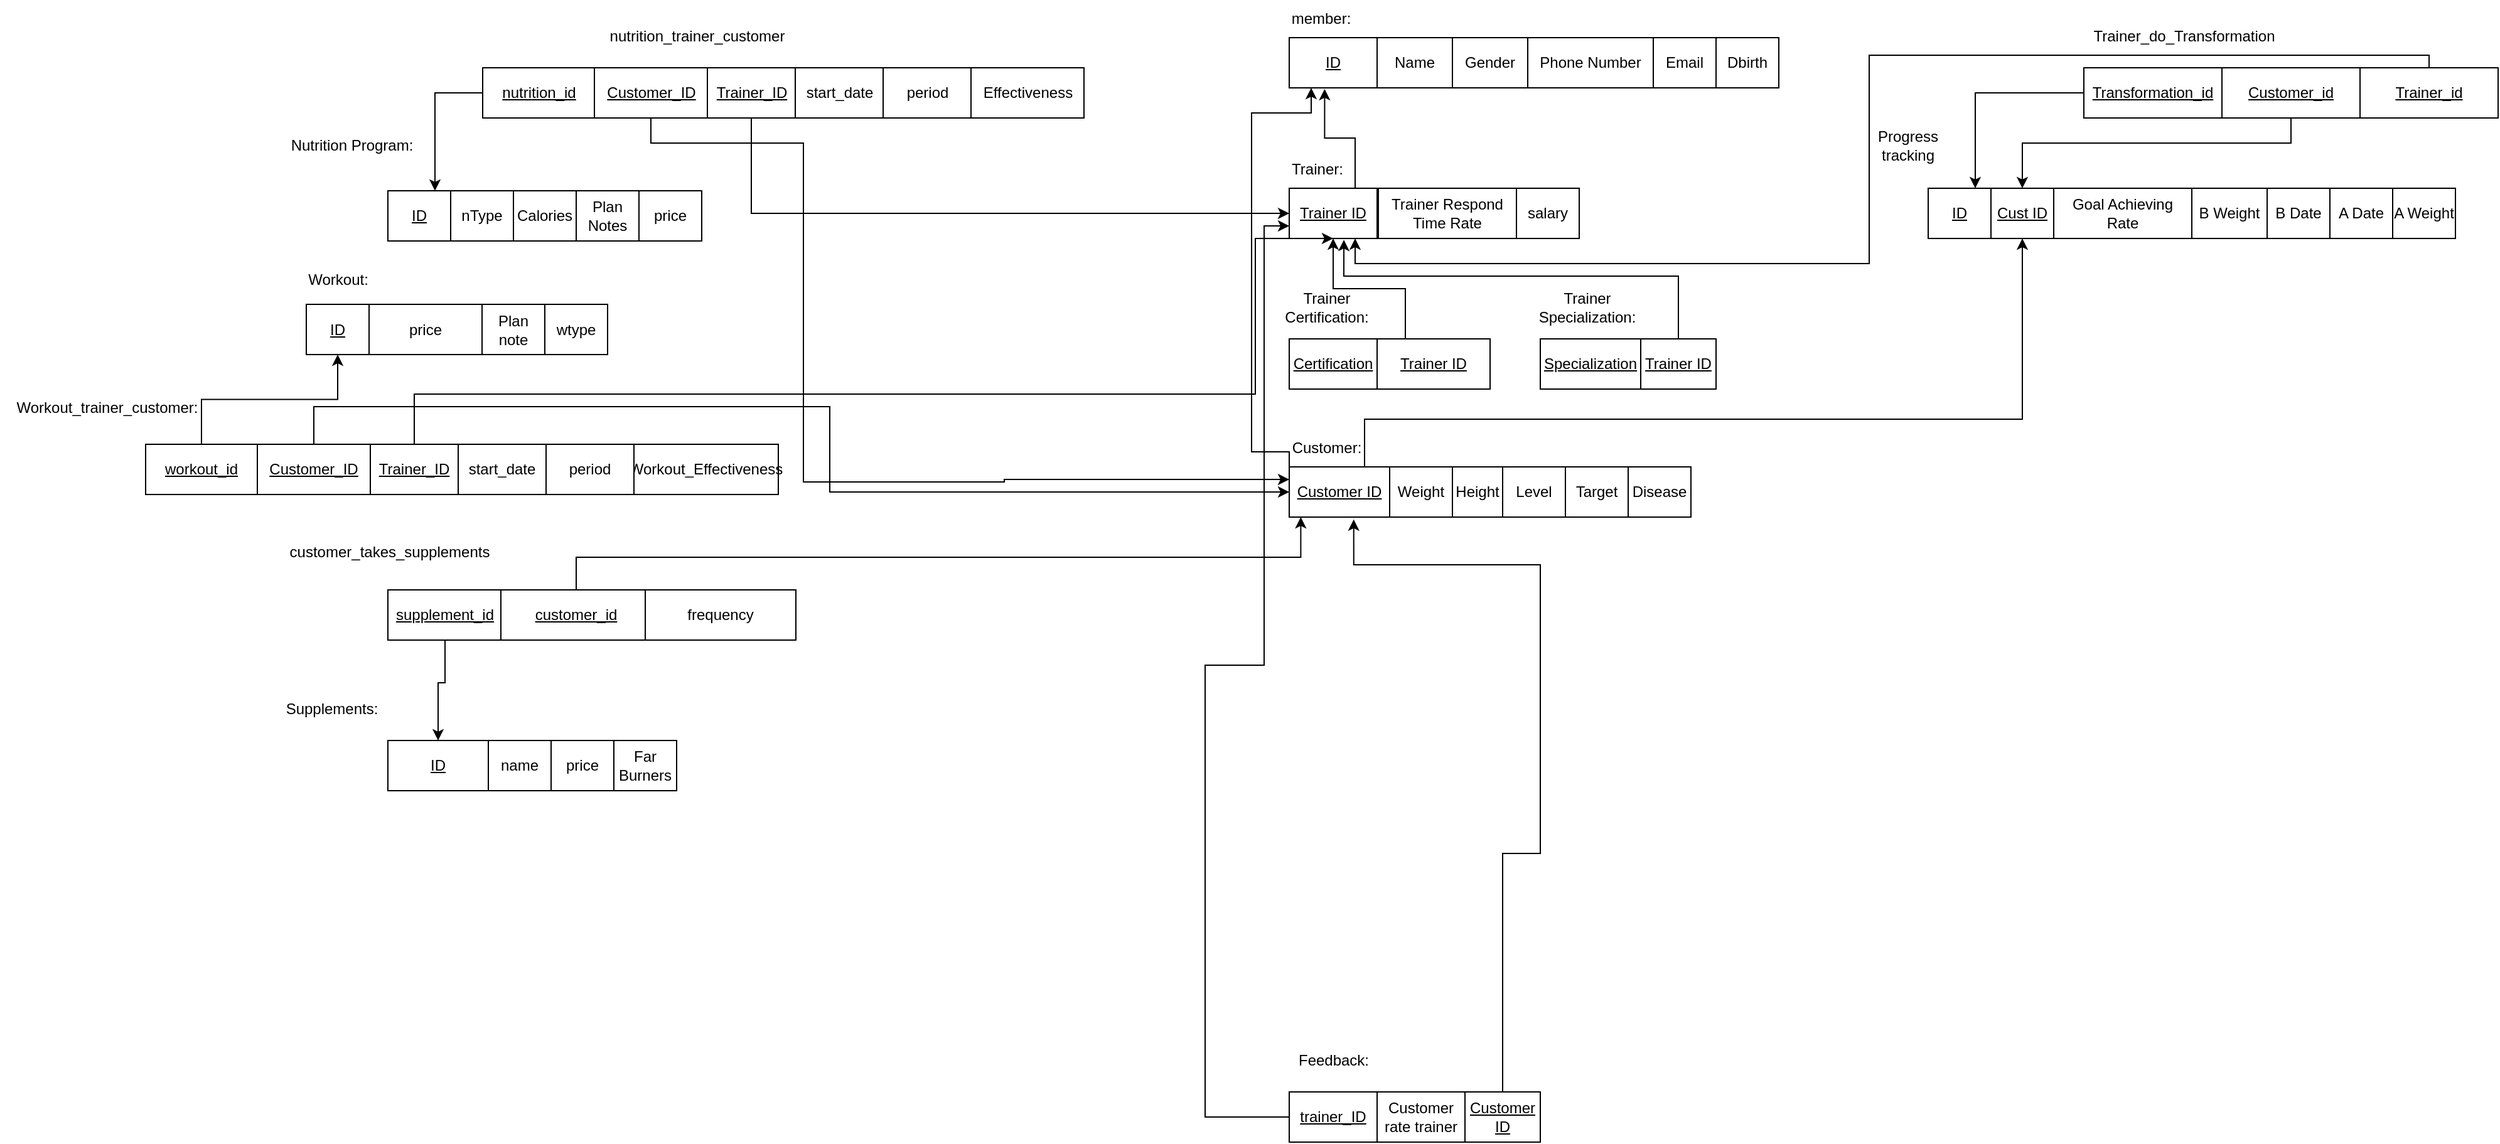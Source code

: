 <mxfile version="22.1.11" type="device">
  <diagram name="Page-1" id="2YBvvXClWsGukQMizWep">
    <mxGraphModel dx="2433" dy="521" grid="1" gridSize="10" guides="1" tooltips="1" connect="1" arrows="1" fold="1" page="1" pageScale="1" pageWidth="850" pageHeight="1100" math="0" shadow="0">
      <root>
        <mxCell id="0" />
        <mxCell id="1" parent="0" />
        <mxCell id="vSRh9-Tb_zqnj6JukAAc-1" value="&lt;u&gt;ID&lt;/u&gt;" style="rounded=0;whiteSpace=wrap;html=1;" parent="1" vertex="1">
          <mxGeometry x="7" y="36" width="70" height="40" as="geometry" />
        </mxCell>
        <mxCell id="vSRh9-Tb_zqnj6JukAAc-7" value="member:" style="text;html=1;align=center;verticalAlign=middle;resizable=0;points=[];autosize=1;strokeColor=none;fillColor=none;" parent="1" vertex="1">
          <mxGeometry x="-3" y="6" width="70" height="30" as="geometry" />
        </mxCell>
        <mxCell id="vSRh9-Tb_zqnj6JukAAc-8" value="Name" style="rounded=0;whiteSpace=wrap;html=1;" parent="1" vertex="1">
          <mxGeometry x="77" y="36" width="60" height="40" as="geometry" />
        </mxCell>
        <mxCell id="vSRh9-Tb_zqnj6JukAAc-9" value="Gender" style="rounded=0;whiteSpace=wrap;html=1;" parent="1" vertex="1">
          <mxGeometry x="137" y="36" width="60" height="40" as="geometry" />
        </mxCell>
        <mxCell id="vSRh9-Tb_zqnj6JukAAc-10" value="Phone Number" style="rounded=0;whiteSpace=wrap;html=1;" parent="1" vertex="1">
          <mxGeometry x="197" y="36" width="100" height="40" as="geometry" />
        </mxCell>
        <mxCell id="vSRh9-Tb_zqnj6JukAAc-11" value="Email" style="rounded=0;whiteSpace=wrap;html=1;" parent="1" vertex="1">
          <mxGeometry x="297" y="36" width="50" height="40" as="geometry" />
        </mxCell>
        <mxCell id="vSRh9-Tb_zqnj6JukAAc-12" value="Customer:" style="text;html=1;strokeColor=none;fillColor=none;align=center;verticalAlign=middle;whiteSpace=wrap;rounded=0;" parent="1" vertex="1">
          <mxGeometry x="7" y="348" width="60" height="30" as="geometry" />
        </mxCell>
        <mxCell id="vSRh9-Tb_zqnj6JukAAc-29" style="edgeStyle=orthogonalEdgeStyle;rounded=0;orthogonalLoop=1;jettySize=auto;html=1;exitX=0;exitY=0.25;exitDx=0;exitDy=0;entryX=0.25;entryY=1;entryDx=0;entryDy=0;" parent="1" source="vSRh9-Tb_zqnj6JukAAc-13" target="vSRh9-Tb_zqnj6JukAAc-1" edge="1">
          <mxGeometry relative="1" as="geometry">
            <Array as="points">
              <mxPoint x="7" y="366" />
              <mxPoint x="-23" y="366" />
              <mxPoint x="-23" y="96" />
              <mxPoint x="25" y="96" />
            </Array>
          </mxGeometry>
        </mxCell>
        <mxCell id="e0XxsXH3Iiw3S5kKki8L-12" style="edgeStyle=orthogonalEdgeStyle;rounded=0;orthogonalLoop=1;jettySize=auto;html=1;exitX=0.75;exitY=0;exitDx=0;exitDy=0;entryX=0.5;entryY=1;entryDx=0;entryDy=0;" parent="1" source="vSRh9-Tb_zqnj6JukAAc-13" target="28l4l87aZi_P1t-qfPdV-16" edge="1">
          <mxGeometry relative="1" as="geometry">
            <Array as="points">
              <mxPoint x="67" y="340" />
              <mxPoint x="591" y="340" />
            </Array>
          </mxGeometry>
        </mxCell>
        <mxCell id="vSRh9-Tb_zqnj6JukAAc-13" value="&lt;u&gt;Customer ID&lt;/u&gt;" style="rounded=0;whiteSpace=wrap;html=1;" parent="1" vertex="1">
          <mxGeometry x="7" y="378" width="80" height="40" as="geometry" />
        </mxCell>
        <mxCell id="vSRh9-Tb_zqnj6JukAAc-24" value="Weight" style="rounded=0;whiteSpace=wrap;html=1;" parent="1" vertex="1">
          <mxGeometry x="87" y="378" width="50" height="40" as="geometry" />
        </mxCell>
        <mxCell id="vSRh9-Tb_zqnj6JukAAc-25" value="Height" style="rounded=0;whiteSpace=wrap;html=1;" parent="1" vertex="1">
          <mxGeometry x="137" y="378" width="40" height="40" as="geometry" />
        </mxCell>
        <mxCell id="vSRh9-Tb_zqnj6JukAAc-27" value="Target" style="rounded=0;whiteSpace=wrap;html=1;" parent="1" vertex="1">
          <mxGeometry x="227" y="378" width="50" height="40" as="geometry" />
        </mxCell>
        <mxCell id="vSRh9-Tb_zqnj6JukAAc-30" value="Trainer:" style="text;html=1;strokeColor=none;fillColor=none;align=center;verticalAlign=middle;whiteSpace=wrap;rounded=0;" parent="1" vertex="1">
          <mxGeometry x="7" y="126" width="45" height="30" as="geometry" />
        </mxCell>
        <mxCell id="vSRh9-Tb_zqnj6JukAAc-31" value="&lt;u&gt;Trainer ID&lt;/u&gt;" style="rounded=0;whiteSpace=wrap;html=1;" parent="1" vertex="1">
          <mxGeometry x="7" y="156" width="70" height="40" as="geometry" />
        </mxCell>
        <mxCell id="vSRh9-Tb_zqnj6JukAAc-33" style="edgeStyle=orthogonalEdgeStyle;rounded=0;orthogonalLoop=1;jettySize=auto;html=1;exitX=0.75;exitY=0;exitDx=0;exitDy=0;entryX=0.403;entryY=1.022;entryDx=0;entryDy=0;entryPerimeter=0;" parent="1" source="vSRh9-Tb_zqnj6JukAAc-31" target="vSRh9-Tb_zqnj6JukAAc-1" edge="1">
          <mxGeometry relative="1" as="geometry" />
        </mxCell>
        <mxCell id="28l4l87aZi_P1t-qfPdV-2" value="Trainer Respond Time Rate" style="rounded=0;whiteSpace=wrap;html=1;" parent="1" vertex="1">
          <mxGeometry x="78" y="156" width="110" height="40" as="geometry" />
        </mxCell>
        <mxCell id="28l4l87aZi_P1t-qfPdV-3" value="&lt;u&gt;Certification&lt;/u&gt;" style="rounded=0;whiteSpace=wrap;html=1;" parent="1" vertex="1">
          <mxGeometry x="7" y="276" width="70" height="40" as="geometry" />
        </mxCell>
        <mxCell id="28l4l87aZi_P1t-qfPdV-4" value="Trainer Certification:" style="text;html=1;strokeColor=none;fillColor=none;align=center;verticalAlign=middle;whiteSpace=wrap;rounded=0;" parent="1" vertex="1">
          <mxGeometry x="7" y="236" width="60" height="30" as="geometry" />
        </mxCell>
        <mxCell id="28l4l87aZi_P1t-qfPdV-6" style="edgeStyle=orthogonalEdgeStyle;rounded=0;orthogonalLoop=1;jettySize=auto;html=1;exitX=0.25;exitY=0;exitDx=0;exitDy=0;entryX=0.5;entryY=1;entryDx=0;entryDy=0;" parent="1" source="28l4l87aZi_P1t-qfPdV-5" target="vSRh9-Tb_zqnj6JukAAc-31" edge="1">
          <mxGeometry relative="1" as="geometry" />
        </mxCell>
        <mxCell id="28l4l87aZi_P1t-qfPdV-5" value="&lt;u&gt;Trainer ID&lt;/u&gt;" style="rounded=0;whiteSpace=wrap;html=1;" parent="1" vertex="1">
          <mxGeometry x="77" y="276" width="90" height="40" as="geometry" />
        </mxCell>
        <mxCell id="28l4l87aZi_P1t-qfPdV-7" value="&lt;u&gt;Specialization&lt;/u&gt;" style="rounded=0;whiteSpace=wrap;html=1;" parent="1" vertex="1">
          <mxGeometry x="207" y="276" width="80" height="40" as="geometry" />
        </mxCell>
        <mxCell id="28l4l87aZi_P1t-qfPdV-8" value="Trainer Specialization:" style="text;html=1;strokeColor=none;fillColor=none;align=center;verticalAlign=middle;whiteSpace=wrap;rounded=0;" parent="1" vertex="1">
          <mxGeometry x="207" y="236" width="75" height="30" as="geometry" />
        </mxCell>
        <mxCell id="28l4l87aZi_P1t-qfPdV-9" value="&lt;u&gt;Trainer ID&lt;/u&gt;" style="rounded=0;whiteSpace=wrap;html=1;" parent="1" vertex="1">
          <mxGeometry x="287" y="276" width="60" height="40" as="geometry" />
        </mxCell>
        <mxCell id="28l4l87aZi_P1t-qfPdV-10" style="edgeStyle=orthogonalEdgeStyle;rounded=0;orthogonalLoop=1;jettySize=auto;html=1;exitX=0.5;exitY=0;exitDx=0;exitDy=0;entryX=0.622;entryY=1.027;entryDx=0;entryDy=0;entryPerimeter=0;" parent="1" source="28l4l87aZi_P1t-qfPdV-9" target="vSRh9-Tb_zqnj6JukAAc-31" edge="1">
          <mxGeometry relative="1" as="geometry">
            <Array as="points">
              <mxPoint x="317" y="226" />
              <mxPoint x="50" y="226" />
            </Array>
          </mxGeometry>
        </mxCell>
        <mxCell id="28l4l87aZi_P1t-qfPdV-11" value="Level" style="rounded=0;whiteSpace=wrap;html=1;" parent="1" vertex="1">
          <mxGeometry x="177" y="378" width="50" height="40" as="geometry" />
        </mxCell>
        <mxCell id="28l4l87aZi_P1t-qfPdV-13" value="Progress tracking" style="text;html=1;strokeColor=none;fillColor=none;align=center;verticalAlign=middle;whiteSpace=wrap;rounded=0;" parent="1" vertex="1">
          <mxGeometry x="470" y="107" width="60" height="30" as="geometry" />
        </mxCell>
        <mxCell id="28l4l87aZi_P1t-qfPdV-14" value="&lt;u&gt;ID&lt;/u&gt;" style="rounded=0;whiteSpace=wrap;html=1;" parent="1" vertex="1">
          <mxGeometry x="516" y="156" width="50" height="40" as="geometry" />
        </mxCell>
        <mxCell id="28l4l87aZi_P1t-qfPdV-16" value="&lt;u&gt;Cust ID&lt;/u&gt;" style="rounded=0;whiteSpace=wrap;html=1;" parent="1" vertex="1">
          <mxGeometry x="566" y="156" width="50" height="40" as="geometry" />
        </mxCell>
        <mxCell id="28l4l87aZi_P1t-qfPdV-20" value="B Date" style="rounded=0;whiteSpace=wrap;html=1;" parent="1" vertex="1">
          <mxGeometry x="786" y="156" width="50" height="40" as="geometry" />
        </mxCell>
        <mxCell id="28l4l87aZi_P1t-qfPdV-22" value="B Weight" style="rounded=0;whiteSpace=wrap;html=1;" parent="1" vertex="1">
          <mxGeometry x="726" y="156" width="60" height="40" as="geometry" />
        </mxCell>
        <mxCell id="28l4l87aZi_P1t-qfPdV-24" value="Goal Achieving Rate" style="rounded=0;whiteSpace=wrap;html=1;" parent="1" vertex="1">
          <mxGeometry x="616" y="156" width="110" height="40" as="geometry" />
        </mxCell>
        <mxCell id="28l4l87aZi_P1t-qfPdV-28" value="A Weight" style="rounded=0;whiteSpace=wrap;html=1;" parent="1" vertex="1">
          <mxGeometry x="886" y="156" width="50" height="40" as="geometry" />
        </mxCell>
        <mxCell id="28l4l87aZi_P1t-qfPdV-29" value="A Date" style="rounded=0;whiteSpace=wrap;html=1;" parent="1" vertex="1">
          <mxGeometry x="836" y="156" width="50" height="40" as="geometry" />
        </mxCell>
        <mxCell id="28l4l87aZi_P1t-qfPdV-34" value="salary" style="rounded=0;whiteSpace=wrap;html=1;" parent="1" vertex="1">
          <mxGeometry x="188" y="156" width="50" height="40" as="geometry" />
        </mxCell>
        <mxCell id="28l4l87aZi_P1t-qfPdV-52" value="Feedback:" style="text;html=1;align=center;verticalAlign=middle;resizable=0;points=[];autosize=1;strokeColor=none;fillColor=none;" parent="1" vertex="1">
          <mxGeometry x="2" y="836" width="80" height="30" as="geometry" />
        </mxCell>
        <mxCell id="k5Xd2jel9zV4bqxeKcXj-157" style="edgeStyle=orthogonalEdgeStyle;rounded=0;orthogonalLoop=1;jettySize=auto;html=1;entryX=0;entryY=0.75;entryDx=0;entryDy=0;" edge="1" parent="1" source="28l4l87aZi_P1t-qfPdV-54" target="vSRh9-Tb_zqnj6JukAAc-31">
          <mxGeometry relative="1" as="geometry">
            <Array as="points">
              <mxPoint x="-60" y="896" />
              <mxPoint x="-60" y="536" />
              <mxPoint x="-13" y="536" />
              <mxPoint x="-13" y="186" />
            </Array>
          </mxGeometry>
        </mxCell>
        <mxCell id="28l4l87aZi_P1t-qfPdV-54" value="&lt;u&gt;trainer_ID&lt;/u&gt;" style="rounded=0;whiteSpace=wrap;html=1;" parent="1" vertex="1">
          <mxGeometry x="7" y="876" width="70" height="40" as="geometry" />
        </mxCell>
        <mxCell id="28l4l87aZi_P1t-qfPdV-55" value="Customer rate trainer" style="rounded=0;whiteSpace=wrap;html=1;" parent="1" vertex="1">
          <mxGeometry x="77" y="876" width="70" height="40" as="geometry" />
        </mxCell>
        <mxCell id="28l4l87aZi_P1t-qfPdV-56" value="&lt;u&gt;Customer ID&lt;/u&gt;" style="rounded=0;whiteSpace=wrap;html=1;" parent="1" vertex="1">
          <mxGeometry x="147" y="876" width="60" height="40" as="geometry" />
        </mxCell>
        <mxCell id="28l4l87aZi_P1t-qfPdV-57" style="edgeStyle=orthogonalEdgeStyle;rounded=0;orthogonalLoop=1;jettySize=auto;html=1;exitX=0.5;exitY=0;exitDx=0;exitDy=0;entryX=0.642;entryY=1.047;entryDx=0;entryDy=0;entryPerimeter=0;" parent="1" source="28l4l87aZi_P1t-qfPdV-56" target="vSRh9-Tb_zqnj6JukAAc-13" edge="1">
          <mxGeometry relative="1" as="geometry">
            <Array as="points">
              <mxPoint x="177" y="686" />
              <mxPoint x="207" y="686" />
              <mxPoint x="207" y="456" />
              <mxPoint x="58" y="456" />
            </Array>
          </mxGeometry>
        </mxCell>
        <mxCell id="28l4l87aZi_P1t-qfPdV-73" value="Nutrition Program:" style="text;html=1;align=center;verticalAlign=middle;resizable=0;points=[];autosize=1;strokeColor=none;fillColor=none;" parent="1" vertex="1">
          <mxGeometry x="-800" y="107" width="120" height="30" as="geometry" />
        </mxCell>
        <mxCell id="28l4l87aZi_P1t-qfPdV-74" value="&lt;u&gt;ID&lt;/u&gt;" style="rounded=0;whiteSpace=wrap;html=1;" parent="1" vertex="1">
          <mxGeometry x="-711" y="158" width="50" height="40" as="geometry" />
        </mxCell>
        <mxCell id="28l4l87aZi_P1t-qfPdV-77" value="nType" style="rounded=0;whiteSpace=wrap;html=1;" parent="1" vertex="1">
          <mxGeometry x="-661" y="158" width="50" height="40" as="geometry" />
        </mxCell>
        <mxCell id="28l4l87aZi_P1t-qfPdV-79" value="Calories" style="rounded=0;whiteSpace=wrap;html=1;" parent="1" vertex="1">
          <mxGeometry x="-611" y="158" width="50" height="40" as="geometry" />
        </mxCell>
        <mxCell id="28l4l87aZi_P1t-qfPdV-80" value="Plan Notes" style="rounded=0;whiteSpace=wrap;html=1;" parent="1" vertex="1">
          <mxGeometry x="-561" y="158" width="50" height="40" as="geometry" />
        </mxCell>
        <mxCell id="28l4l87aZi_P1t-qfPdV-85" value="Workout:" style="text;html=1;align=center;verticalAlign=middle;resizable=0;points=[];autosize=1;strokeColor=none;fillColor=none;" parent="1" vertex="1">
          <mxGeometry x="-786" y="213.5" width="70" height="30" as="geometry" />
        </mxCell>
        <mxCell id="28l4l87aZi_P1t-qfPdV-86" value="&lt;u&gt;ID&lt;/u&gt;" style="rounded=0;whiteSpace=wrap;html=1;" parent="1" vertex="1">
          <mxGeometry x="-776" y="248.5" width="50" height="40" as="geometry" />
        </mxCell>
        <mxCell id="28l4l87aZi_P1t-qfPdV-87" value="price" style="rounded=0;whiteSpace=wrap;html=1;" parent="1" vertex="1">
          <mxGeometry x="-726" y="248.5" width="90" height="40" as="geometry" />
        </mxCell>
        <mxCell id="28l4l87aZi_P1t-qfPdV-88" value="Plan note" style="rounded=0;whiteSpace=wrap;html=1;" parent="1" vertex="1">
          <mxGeometry x="-636" y="248.5" width="50" height="40" as="geometry" />
        </mxCell>
        <mxCell id="28l4l87aZi_P1t-qfPdV-90" value="wtype" style="rounded=0;whiteSpace=wrap;html=1;" parent="1" vertex="1">
          <mxGeometry x="-586" y="248.5" width="50" height="40" as="geometry" />
        </mxCell>
        <mxCell id="28l4l87aZi_P1t-qfPdV-94" value="customer_takes_supplements" style="text;html=1;align=center;verticalAlign=middle;resizable=0;points=[];autosize=1;strokeColor=none;fillColor=none;" parent="1" vertex="1">
          <mxGeometry x="-800" y="431" width="180" height="30" as="geometry" />
        </mxCell>
        <mxCell id="k5Xd2jel9zV4bqxeKcXj-127" style="edgeStyle=orthogonalEdgeStyle;rounded=0;orthogonalLoop=1;jettySize=auto;html=1;entryX=0.5;entryY=0;entryDx=0;entryDy=0;" edge="1" parent="1" source="28l4l87aZi_P1t-qfPdV-95" target="28l4l87aZi_P1t-qfPdV-99">
          <mxGeometry relative="1" as="geometry">
            <Array as="points">
              <mxPoint x="-665" y="550" />
              <mxPoint x="-671" y="550" />
            </Array>
          </mxGeometry>
        </mxCell>
        <mxCell id="28l4l87aZi_P1t-qfPdV-95" value="&lt;u&gt;supplement_id&lt;/u&gt;" style="rounded=0;whiteSpace=wrap;html=1;" parent="1" vertex="1">
          <mxGeometry x="-711" y="476" width="91" height="40" as="geometry" />
        </mxCell>
        <mxCell id="28l4l87aZi_P1t-qfPdV-96" value="&lt;u&gt;customer_id&lt;br&gt;&lt;/u&gt;" style="rounded=0;whiteSpace=wrap;html=1;" parent="1" vertex="1">
          <mxGeometry x="-621" y="476" width="120" height="40" as="geometry" />
        </mxCell>
        <mxCell id="28l4l87aZi_P1t-qfPdV-98" value="Supplements:" style="text;html=1;align=center;verticalAlign=middle;resizable=0;points=[];autosize=1;strokeColor=none;fillColor=none;" parent="1" vertex="1">
          <mxGeometry x="-806" y="556" width="100" height="30" as="geometry" />
        </mxCell>
        <mxCell id="28l4l87aZi_P1t-qfPdV-99" value="&lt;u&gt;ID&lt;/u&gt;" style="rounded=0;whiteSpace=wrap;html=1;" parent="1" vertex="1">
          <mxGeometry x="-711" y="596" width="80" height="40" as="geometry" />
        </mxCell>
        <mxCell id="28l4l87aZi_P1t-qfPdV-100" value="name" style="rounded=0;whiteSpace=wrap;html=1;" parent="1" vertex="1">
          <mxGeometry x="-631" y="596" width="50" height="40" as="geometry" />
        </mxCell>
        <mxCell id="28l4l87aZi_P1t-qfPdV-101" value="price" style="rounded=0;whiteSpace=wrap;html=1;" parent="1" vertex="1">
          <mxGeometry x="-581" y="596" width="50" height="40" as="geometry" />
        </mxCell>
        <mxCell id="28l4l87aZi_P1t-qfPdV-103" value="Far Burners" style="rounded=0;whiteSpace=wrap;html=1;" parent="1" vertex="1">
          <mxGeometry x="-531" y="596" width="50" height="40" as="geometry" />
        </mxCell>
        <mxCell id="k5Xd2jel9zV4bqxeKcXj-125" value="Dbirth" style="rounded=0;whiteSpace=wrap;html=1;" vertex="1" parent="1">
          <mxGeometry x="347" y="36" width="50" height="40" as="geometry" />
        </mxCell>
        <mxCell id="k5Xd2jel9zV4bqxeKcXj-126" value="Disease" style="rounded=0;whiteSpace=wrap;html=1;" vertex="1" parent="1">
          <mxGeometry x="277" y="378" width="50" height="40" as="geometry" />
        </mxCell>
        <mxCell id="k5Xd2jel9zV4bqxeKcXj-128" value="frequency" style="rounded=0;whiteSpace=wrap;html=1;" vertex="1" parent="1">
          <mxGeometry x="-506" y="476" width="120" height="40" as="geometry" />
        </mxCell>
        <mxCell id="k5Xd2jel9zV4bqxeKcXj-129" style="edgeStyle=orthogonalEdgeStyle;rounded=0;orthogonalLoop=1;jettySize=auto;html=1;entryX=0.115;entryY=1;entryDx=0;entryDy=0;entryPerimeter=0;" edge="1" parent="1" source="28l4l87aZi_P1t-qfPdV-96" target="vSRh9-Tb_zqnj6JukAAc-13">
          <mxGeometry relative="1" as="geometry">
            <Array as="points">
              <mxPoint x="-561" y="450" />
              <mxPoint x="16" y="450" />
            </Array>
          </mxGeometry>
        </mxCell>
        <mxCell id="k5Xd2jel9zV4bqxeKcXj-132" value="price" style="rounded=0;whiteSpace=wrap;html=1;" vertex="1" parent="1">
          <mxGeometry x="-511" y="158" width="50" height="40" as="geometry" />
        </mxCell>
        <mxCell id="k5Xd2jel9zV4bqxeKcXj-133" value="nutrition_trainer_customer" style="text;html=1;align=center;verticalAlign=middle;resizable=0;points=[];autosize=1;strokeColor=none;fillColor=none;" vertex="1" parent="1">
          <mxGeometry x="-545" y="20" width="160" height="30" as="geometry" />
        </mxCell>
        <mxCell id="k5Xd2jel9zV4bqxeKcXj-142" style="edgeStyle=orthogonalEdgeStyle;rounded=0;orthogonalLoop=1;jettySize=auto;html=1;entryX=0.75;entryY=0;entryDx=0;entryDy=0;" edge="1" parent="1" source="k5Xd2jel9zV4bqxeKcXj-134" target="28l4l87aZi_P1t-qfPdV-74">
          <mxGeometry relative="1" as="geometry" />
        </mxCell>
        <mxCell id="k5Xd2jel9zV4bqxeKcXj-134" value="&lt;u&gt;nutrition_id&lt;/u&gt;" style="rounded=0;whiteSpace=wrap;html=1;" vertex="1" parent="1">
          <mxGeometry x="-635.5" y="60" width="89" height="40" as="geometry" />
        </mxCell>
        <mxCell id="k5Xd2jel9zV4bqxeKcXj-135" value="Effectiveness" style="rounded=0;whiteSpace=wrap;html=1;" vertex="1" parent="1">
          <mxGeometry x="-246.5" y="60" width="90" height="40" as="geometry" />
        </mxCell>
        <mxCell id="k5Xd2jel9zV4bqxeKcXj-136" value="start_date" style="rounded=0;whiteSpace=wrap;html=1;" vertex="1" parent="1">
          <mxGeometry x="-386.5" y="60" width="70" height="40" as="geometry" />
        </mxCell>
        <mxCell id="k5Xd2jel9zV4bqxeKcXj-144" style="edgeStyle=orthogonalEdgeStyle;rounded=0;orthogonalLoop=1;jettySize=auto;html=1;entryX=0;entryY=0.25;entryDx=0;entryDy=0;" edge="1" parent="1" source="k5Xd2jel9zV4bqxeKcXj-137" target="vSRh9-Tb_zqnj6JukAAc-13">
          <mxGeometry relative="1" as="geometry">
            <Array as="points">
              <mxPoint x="-501" y="120" />
              <mxPoint x="-380" y="120" />
              <mxPoint x="-380" y="390" />
              <mxPoint x="-220" y="390" />
              <mxPoint x="-220" y="388" />
            </Array>
          </mxGeometry>
        </mxCell>
        <mxCell id="k5Xd2jel9zV4bqxeKcXj-137" value="&lt;u&gt;Customer_ID&lt;/u&gt;" style="rounded=0;whiteSpace=wrap;html=1;" vertex="1" parent="1">
          <mxGeometry x="-546.5" y="60" width="90" height="40" as="geometry" />
        </mxCell>
        <mxCell id="k5Xd2jel9zV4bqxeKcXj-143" style="edgeStyle=orthogonalEdgeStyle;rounded=0;orthogonalLoop=1;jettySize=auto;html=1;entryX=0;entryY=0.5;entryDx=0;entryDy=0;" edge="1" parent="1" source="k5Xd2jel9zV4bqxeKcXj-138" target="vSRh9-Tb_zqnj6JukAAc-31">
          <mxGeometry relative="1" as="geometry">
            <Array as="points">
              <mxPoint x="-421" y="176" />
            </Array>
          </mxGeometry>
        </mxCell>
        <mxCell id="k5Xd2jel9zV4bqxeKcXj-138" value="&lt;u&gt;Trainer_ID&lt;/u&gt;" style="rounded=0;whiteSpace=wrap;html=1;" vertex="1" parent="1">
          <mxGeometry x="-456.5" y="60" width="70" height="40" as="geometry" />
        </mxCell>
        <mxCell id="k5Xd2jel9zV4bqxeKcXj-140" value="period" style="rounded=0;whiteSpace=wrap;html=1;" vertex="1" parent="1">
          <mxGeometry x="-316.5" y="60" width="70" height="40" as="geometry" />
        </mxCell>
        <mxCell id="k5Xd2jel9zV4bqxeKcXj-153" style="edgeStyle=orthogonalEdgeStyle;rounded=0;orthogonalLoop=1;jettySize=auto;html=1;exitX=0.5;exitY=0;exitDx=0;exitDy=0;entryX=0.5;entryY=1;entryDx=0;entryDy=0;" edge="1" parent="1" source="k5Xd2jel9zV4bqxeKcXj-145" target="28l4l87aZi_P1t-qfPdV-86">
          <mxGeometry relative="1" as="geometry" />
        </mxCell>
        <mxCell id="k5Xd2jel9zV4bqxeKcXj-145" value="&lt;u&gt;workout_id&lt;/u&gt;" style="rounded=0;whiteSpace=wrap;html=1;" vertex="1" parent="1">
          <mxGeometry x="-904" y="360" width="89" height="40" as="geometry" />
        </mxCell>
        <mxCell id="k5Xd2jel9zV4bqxeKcXj-146" value="Workout_Effectiveness" style="rounded=0;whiteSpace=wrap;html=1;" vertex="1" parent="1">
          <mxGeometry x="-515" y="360" width="115" height="40" as="geometry" />
        </mxCell>
        <mxCell id="k5Xd2jel9zV4bqxeKcXj-147" value="start_date" style="rounded=0;whiteSpace=wrap;html=1;" vertex="1" parent="1">
          <mxGeometry x="-655" y="360" width="70" height="40" as="geometry" />
        </mxCell>
        <mxCell id="k5Xd2jel9zV4bqxeKcXj-154" style="edgeStyle=orthogonalEdgeStyle;rounded=0;orthogonalLoop=1;jettySize=auto;html=1;entryX=0;entryY=0.5;entryDx=0;entryDy=0;" edge="1" parent="1" source="k5Xd2jel9zV4bqxeKcXj-148" target="vSRh9-Tb_zqnj6JukAAc-13">
          <mxGeometry relative="1" as="geometry">
            <Array as="points">
              <mxPoint x="-770" y="330" />
              <mxPoint x="-359" y="330" />
              <mxPoint x="-359" y="398" />
            </Array>
          </mxGeometry>
        </mxCell>
        <mxCell id="k5Xd2jel9zV4bqxeKcXj-148" value="&lt;u&gt;Customer_ID&lt;/u&gt;" style="rounded=0;whiteSpace=wrap;html=1;" vertex="1" parent="1">
          <mxGeometry x="-815" y="360" width="90" height="40" as="geometry" />
        </mxCell>
        <mxCell id="k5Xd2jel9zV4bqxeKcXj-155" style="edgeStyle=orthogonalEdgeStyle;rounded=0;orthogonalLoop=1;jettySize=auto;html=1;entryX=0.5;entryY=1;entryDx=0;entryDy=0;" edge="1" parent="1" source="k5Xd2jel9zV4bqxeKcXj-149" target="vSRh9-Tb_zqnj6JukAAc-31">
          <mxGeometry relative="1" as="geometry">
            <Array as="points">
              <mxPoint x="-690" y="320" />
              <mxPoint x="-20" y="320" />
              <mxPoint x="-20" y="196" />
            </Array>
          </mxGeometry>
        </mxCell>
        <mxCell id="k5Xd2jel9zV4bqxeKcXj-149" value="&lt;u&gt;Trainer_ID&lt;/u&gt;" style="rounded=0;whiteSpace=wrap;html=1;" vertex="1" parent="1">
          <mxGeometry x="-725" y="360" width="70" height="40" as="geometry" />
        </mxCell>
        <mxCell id="k5Xd2jel9zV4bqxeKcXj-150" value="period" style="rounded=0;whiteSpace=wrap;html=1;" vertex="1" parent="1">
          <mxGeometry x="-585" y="360" width="70" height="40" as="geometry" />
        </mxCell>
        <mxCell id="k5Xd2jel9zV4bqxeKcXj-151" value="Workout_trainer_customer:" style="text;html=1;align=center;verticalAlign=middle;resizable=0;points=[];autosize=1;strokeColor=none;fillColor=none;" vertex="1" parent="1">
          <mxGeometry x="-1020" y="316" width="170" height="30" as="geometry" />
        </mxCell>
        <mxCell id="k5Xd2jel9zV4bqxeKcXj-162" style="edgeStyle=orthogonalEdgeStyle;rounded=0;orthogonalLoop=1;jettySize=auto;html=1;entryX=0.75;entryY=0;entryDx=0;entryDy=0;" edge="1" parent="1" source="k5Xd2jel9zV4bqxeKcXj-158" target="28l4l87aZi_P1t-qfPdV-14">
          <mxGeometry relative="1" as="geometry" />
        </mxCell>
        <mxCell id="k5Xd2jel9zV4bqxeKcXj-158" value="&lt;u&gt;Transformation_id&lt;/u&gt;" style="rounded=0;whiteSpace=wrap;html=1;" vertex="1" parent="1">
          <mxGeometry x="640" y="60" width="110" height="40" as="geometry" />
        </mxCell>
        <mxCell id="k5Xd2jel9zV4bqxeKcXj-163" style="edgeStyle=orthogonalEdgeStyle;rounded=0;orthogonalLoop=1;jettySize=auto;html=1;entryX=0.5;entryY=0;entryDx=0;entryDy=0;" edge="1" parent="1" source="k5Xd2jel9zV4bqxeKcXj-159" target="28l4l87aZi_P1t-qfPdV-16">
          <mxGeometry relative="1" as="geometry">
            <Array as="points">
              <mxPoint x="805" y="120" />
              <mxPoint x="591" y="120" />
            </Array>
          </mxGeometry>
        </mxCell>
        <mxCell id="k5Xd2jel9zV4bqxeKcXj-159" value="&lt;u&gt;Customer_id&lt;/u&gt;" style="rounded=0;whiteSpace=wrap;html=1;" vertex="1" parent="1">
          <mxGeometry x="750" y="60" width="110" height="40" as="geometry" />
        </mxCell>
        <mxCell id="k5Xd2jel9zV4bqxeKcXj-164" style="edgeStyle=orthogonalEdgeStyle;rounded=0;orthogonalLoop=1;jettySize=auto;html=1;entryX=0.75;entryY=1;entryDx=0;entryDy=0;" edge="1" parent="1" source="k5Xd2jel9zV4bqxeKcXj-160" target="vSRh9-Tb_zqnj6JukAAc-31">
          <mxGeometry relative="1" as="geometry">
            <Array as="points">
              <mxPoint x="915" y="50" />
              <mxPoint x="469" y="50" />
              <mxPoint x="469" y="216" />
              <mxPoint x="60" y="216" />
            </Array>
          </mxGeometry>
        </mxCell>
        <mxCell id="k5Xd2jel9zV4bqxeKcXj-160" value="&lt;u&gt;Trainer_id&lt;/u&gt;" style="rounded=0;whiteSpace=wrap;html=1;" vertex="1" parent="1">
          <mxGeometry x="860" y="60" width="110" height="40" as="geometry" />
        </mxCell>
        <mxCell id="k5Xd2jel9zV4bqxeKcXj-161" value="Trainer_do_Transformation" style="text;html=1;strokeColor=none;fillColor=none;align=center;verticalAlign=middle;whiteSpace=wrap;rounded=0;" vertex="1" parent="1">
          <mxGeometry x="690" y="20" width="60" height="30" as="geometry" />
        </mxCell>
      </root>
    </mxGraphModel>
  </diagram>
</mxfile>
